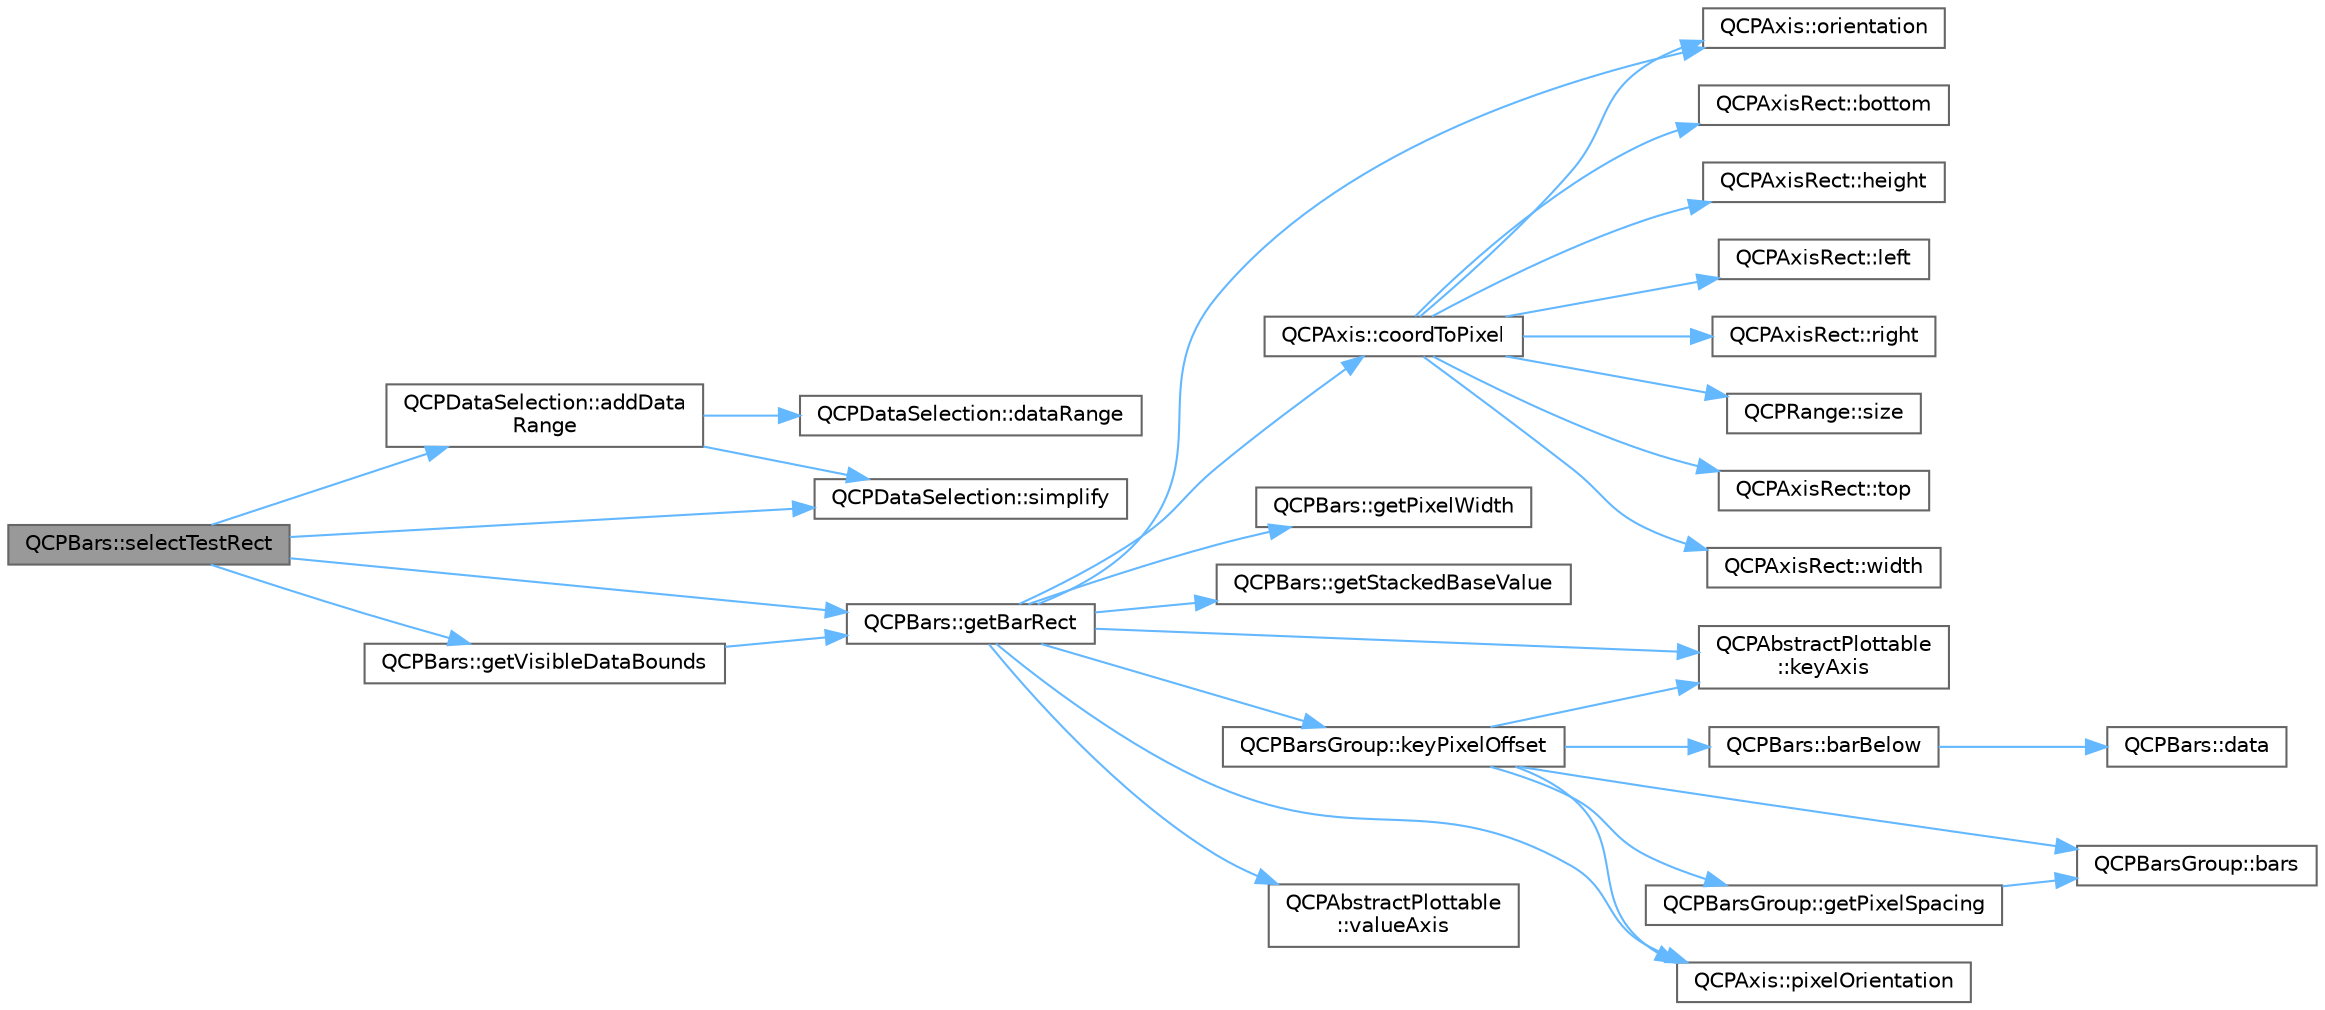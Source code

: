 digraph "QCPBars::selectTestRect"
{
 // LATEX_PDF_SIZE
  bgcolor="transparent";
  edge [fontname=Helvetica,fontsize=10,labelfontname=Helvetica,labelfontsize=10];
  node [fontname=Helvetica,fontsize=10,shape=box,height=0.2,width=0.4];
  rankdir="LR";
  Node1 [label="QCPBars::selectTestRect",height=0.2,width=0.4,color="gray40", fillcolor="grey60", style="filled", fontcolor="black",tooltip=" "];
  Node1 -> Node2 [color="steelblue1",style="solid"];
  Node2 [label="QCPDataSelection::addData\lRange",height=0.2,width=0.4,color="grey40", fillcolor="white", style="filled",URL="$class_q_c_p_data_selection.html#a46740c5aa7b80ae9b2abf6985d61b74f",tooltip=" "];
  Node2 -> Node3 [color="steelblue1",style="solid"];
  Node3 [label="QCPDataSelection::dataRange",height=0.2,width=0.4,color="grey40", fillcolor="white", style="filled",URL="$class_q_c_p_data_selection.html#a6956acf6a9a49a353b4f9b58608978ad",tooltip=" "];
  Node2 -> Node4 [color="steelblue1",style="solid"];
  Node4 [label="QCPDataSelection::simplify",height=0.2,width=0.4,color="grey40", fillcolor="white", style="filled",URL="$class_q_c_p_data_selection.html#a4a2fbad1a6e4d1dd26fdfdf88956f2a4",tooltip=" "];
  Node1 -> Node5 [color="steelblue1",style="solid"];
  Node5 [label="QCPBars::getBarRect",height=0.2,width=0.4,color="grey40", fillcolor="white", style="filled",URL="$class_q_c_p_bars.html#a01b87e38e5d5089d214646d2af7896ea",tooltip=" "];
  Node5 -> Node6 [color="steelblue1",style="solid"];
  Node6 [label="QCPAxis::coordToPixel",height=0.2,width=0.4,color="grey40", fillcolor="white", style="filled",URL="$class_q_c_p_axis.html#af15d1b3a7f7e9b53d759d3ccff1fe4b4",tooltip=" "];
  Node6 -> Node7 [color="steelblue1",style="solid"];
  Node7 [label="QCPAxisRect::bottom",height=0.2,width=0.4,color="grey40", fillcolor="white", style="filled",URL="$class_q_c_p_axis_rect.html#acefdf1abaa8a8ab681e906cc2be9581e",tooltip=" "];
  Node6 -> Node8 [color="steelblue1",style="solid"];
  Node8 [label="QCPAxisRect::height",height=0.2,width=0.4,color="grey40", fillcolor="white", style="filled",URL="$class_q_c_p_axis_rect.html#acc4377809e79d9a089ab790f39429b0d",tooltip=" "];
  Node6 -> Node9 [color="steelblue1",style="solid"];
  Node9 [label="QCPAxisRect::left",height=0.2,width=0.4,color="grey40", fillcolor="white", style="filled",URL="$class_q_c_p_axis_rect.html#afb4a3de02046b20b9310bdb8fca781c3",tooltip=" "];
  Node6 -> Node10 [color="steelblue1",style="solid"];
  Node10 [label="QCPAxis::orientation",height=0.2,width=0.4,color="grey40", fillcolor="white", style="filled",URL="$class_q_c_p_axis.html#ab988ef4538e2655bb77bd138189cd42e",tooltip=" "];
  Node6 -> Node11 [color="steelblue1",style="solid"];
  Node11 [label="QCPAxisRect::right",height=0.2,width=0.4,color="grey40", fillcolor="white", style="filled",URL="$class_q_c_p_axis_rect.html#a3f819d4a1b2193723d1fdafc573eea10",tooltip=" "];
  Node6 -> Node12 [color="steelblue1",style="solid"];
  Node12 [label="QCPRange::size",height=0.2,width=0.4,color="grey40", fillcolor="white", style="filled",URL="$class_q_c_p_range.html#a62326e7cc4316b96df6a60813230e63f",tooltip=" "];
  Node6 -> Node13 [color="steelblue1",style="solid"];
  Node13 [label="QCPAxisRect::top",height=0.2,width=0.4,color="grey40", fillcolor="white", style="filled",URL="$class_q_c_p_axis_rect.html#a45dbad181cbb9f09d068dbb76c817c95",tooltip=" "];
  Node6 -> Node14 [color="steelblue1",style="solid"];
  Node14 [label="QCPAxisRect::width",height=0.2,width=0.4,color="grey40", fillcolor="white", style="filled",URL="$class_q_c_p_axis_rect.html#a204645398a4f9d0b0189385c7c2cfb91",tooltip=" "];
  Node5 -> Node15 [color="steelblue1",style="solid"];
  Node15 [label="QCPBars::getPixelWidth",height=0.2,width=0.4,color="grey40", fillcolor="white", style="filled",URL="$class_q_c_p_bars.html#ad87586cc5e9806740bc0e867667da409",tooltip=" "];
  Node5 -> Node16 [color="steelblue1",style="solid"];
  Node16 [label="QCPBars::getStackedBaseValue",height=0.2,width=0.4,color="grey40", fillcolor="white", style="filled",URL="$class_q_c_p_bars.html#a0ffd6e043876e13e89eaa54e9f8a04b9",tooltip=" "];
  Node5 -> Node17 [color="steelblue1",style="solid"];
  Node17 [label="QCPAbstractPlottable\l::keyAxis",height=0.2,width=0.4,color="grey40", fillcolor="white", style="filled",URL="$class_q_c_p_abstract_plottable.html#aa6f25b97ee99988fe352f17cb9ed962b",tooltip=" "];
  Node5 -> Node18 [color="steelblue1",style="solid"];
  Node18 [label="QCPBarsGroup::keyPixelOffset",height=0.2,width=0.4,color="grey40", fillcolor="white", style="filled",URL="$class_q_c_p_bars_group.html#a8e2ca6002e7bab49670144d048a2bcc9",tooltip=" "];
  Node18 -> Node19 [color="steelblue1",style="solid"];
  Node19 [label="QCPBars::barBelow",height=0.2,width=0.4,color="grey40", fillcolor="white", style="filled",URL="$class_q_c_p_bars.html#a1b58664864b141f45e02044a855b3213",tooltip=" "];
  Node19 -> Node20 [color="steelblue1",style="solid"];
  Node20 [label="QCPBars::data",height=0.2,width=0.4,color="grey40", fillcolor="white", style="filled",URL="$class_q_c_p_bars.html#a7e373a534d82e18ed27b3fafd1f08fae",tooltip=" "];
  Node18 -> Node21 [color="steelblue1",style="solid"];
  Node21 [label="QCPBarsGroup::bars",height=0.2,width=0.4,color="grey40", fillcolor="white", style="filled",URL="$class_q_c_p_bars_group.html#a6e4f4e86abbec6a9342f204ef82abef8",tooltip=" "];
  Node18 -> Node22 [color="steelblue1",style="solid"];
  Node22 [label="QCPBarsGroup::getPixelSpacing",height=0.2,width=0.4,color="grey40", fillcolor="white", style="filled",URL="$class_q_c_p_bars_group.html#a0beccd41bc3841a4c5b284823bc7d2de",tooltip=" "];
  Node22 -> Node21 [color="steelblue1",style="solid"];
  Node18 -> Node17 [color="steelblue1",style="solid"];
  Node18 -> Node23 [color="steelblue1",style="solid"];
  Node23 [label="QCPAxis::pixelOrientation",height=0.2,width=0.4,color="grey40", fillcolor="white", style="filled",URL="$class_q_c_p_axis.html#a45c45bed7e5666683b8d56afa66fa51f",tooltip=" "];
  Node5 -> Node10 [color="steelblue1",style="solid"];
  Node5 -> Node23 [color="steelblue1",style="solid"];
  Node5 -> Node24 [color="steelblue1",style="solid"];
  Node24 [label="QCPAbstractPlottable\l::valueAxis",height=0.2,width=0.4,color="grey40", fillcolor="white", style="filled",URL="$class_q_c_p_abstract_plottable.html#a842b3831660d3e33b73863fd133889dd",tooltip=" "];
  Node1 -> Node25 [color="steelblue1",style="solid"];
  Node25 [label="QCPBars::getVisibleDataBounds",height=0.2,width=0.4,color="grey40", fillcolor="white", style="filled",URL="$class_q_c_p_bars.html#ac8b6b514a665a7bff4fb080413ba996a",tooltip=" "];
  Node25 -> Node5 [color="steelblue1",style="solid"];
  Node1 -> Node4 [color="steelblue1",style="solid"];
}

